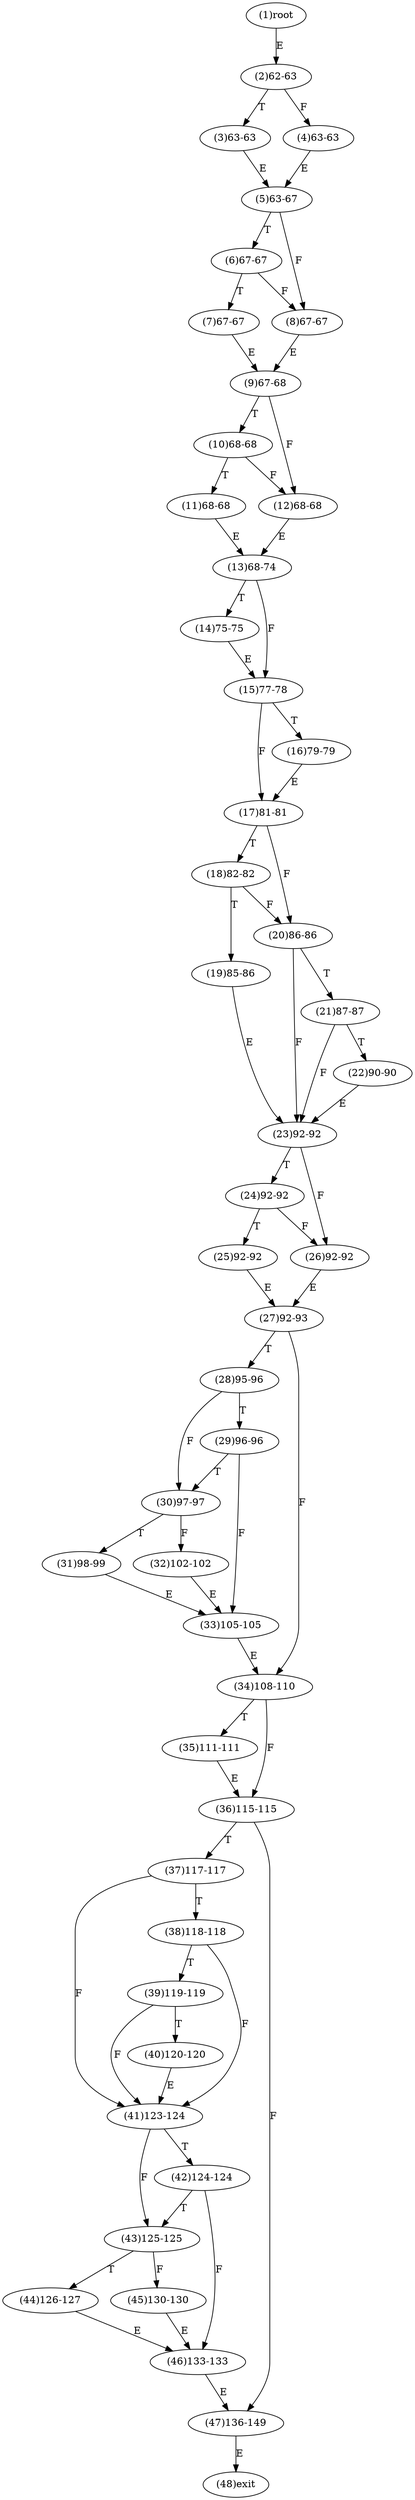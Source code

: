 digraph "" { 
1[ label="(1)root"];
2[ label="(2)62-63"];
3[ label="(3)63-63"];
4[ label="(4)63-63"];
5[ label="(5)63-67"];
6[ label="(6)67-67"];
7[ label="(7)67-67"];
8[ label="(8)67-67"];
9[ label="(9)67-68"];
10[ label="(10)68-68"];
11[ label="(11)68-68"];
12[ label="(12)68-68"];
13[ label="(13)68-74"];
14[ label="(14)75-75"];
15[ label="(15)77-78"];
17[ label="(17)81-81"];
16[ label="(16)79-79"];
19[ label="(19)85-86"];
18[ label="(18)82-82"];
21[ label="(21)87-87"];
20[ label="(20)86-86"];
23[ label="(23)92-92"];
22[ label="(22)90-90"];
25[ label="(25)92-92"];
24[ label="(24)92-92"];
27[ label="(27)92-93"];
26[ label="(26)92-92"];
29[ label="(29)96-96"];
28[ label="(28)95-96"];
31[ label="(31)98-99"];
30[ label="(30)97-97"];
34[ label="(34)108-110"];
35[ label="(35)111-111"];
32[ label="(32)102-102"];
33[ label="(33)105-105"];
38[ label="(38)118-118"];
39[ label="(39)119-119"];
36[ label="(36)115-115"];
37[ label="(37)117-117"];
42[ label="(42)124-124"];
43[ label="(43)125-125"];
40[ label="(40)120-120"];
41[ label="(41)123-124"];
46[ label="(46)133-133"];
47[ label="(47)136-149"];
44[ label="(44)126-127"];
45[ label="(45)130-130"];
48[ label="(48)exit"];
1->2[ label="E"];
2->4[ label="F"];
2->3[ label="T"];
3->5[ label="E"];
4->5[ label="E"];
5->8[ label="F"];
5->6[ label="T"];
6->8[ label="F"];
6->7[ label="T"];
7->9[ label="E"];
8->9[ label="E"];
9->12[ label="F"];
9->10[ label="T"];
10->12[ label="F"];
10->11[ label="T"];
11->13[ label="E"];
12->13[ label="E"];
13->15[ label="F"];
13->14[ label="T"];
14->15[ label="E"];
15->17[ label="F"];
15->16[ label="T"];
16->17[ label="E"];
17->20[ label="F"];
17->18[ label="T"];
18->20[ label="F"];
18->19[ label="T"];
19->23[ label="E"];
20->23[ label="F"];
20->21[ label="T"];
21->23[ label="F"];
21->22[ label="T"];
22->23[ label="E"];
23->26[ label="F"];
23->24[ label="T"];
24->26[ label="F"];
24->25[ label="T"];
25->27[ label="E"];
26->27[ label="E"];
27->34[ label="F"];
27->28[ label="T"];
28->30[ label="F"];
28->29[ label="T"];
29->33[ label="F"];
29->30[ label="T"];
30->32[ label="F"];
30->31[ label="T"];
31->33[ label="E"];
32->33[ label="E"];
33->34[ label="E"];
34->36[ label="F"];
34->35[ label="T"];
35->36[ label="E"];
36->47[ label="F"];
36->37[ label="T"];
37->41[ label="F"];
37->38[ label="T"];
38->41[ label="F"];
38->39[ label="T"];
39->41[ label="F"];
39->40[ label="T"];
40->41[ label="E"];
41->43[ label="F"];
41->42[ label="T"];
42->46[ label="F"];
42->43[ label="T"];
43->45[ label="F"];
43->44[ label="T"];
44->46[ label="E"];
45->46[ label="E"];
46->47[ label="E"];
47->48[ label="E"];
}